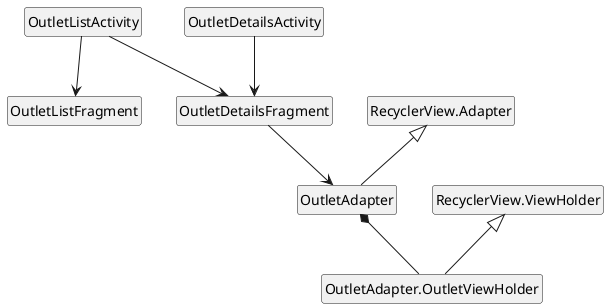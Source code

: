 @startuml

skinparam monochrome true

hide circle
hide empty methods
hide empty attributes

set namespaceSeparator none

class OutletListActivity
class OutletDetailsActivity
class OutletListFragment
class OutletDetailsFragment

class OutletAdapter
class OutletAdapter.OutletViewHolder

class RecyclerView.Adapter
class RecyclerView.ViewHolder

'AppCompatActivity <|-- OutletListActivity
'AppCompatActivity <|-- OutletDetailsActivity

'Fragment <|-- OutletListFragment
'Fragment <|-- OutletDetailsFragment

OutletListActivity --> OutletDetailsFragment
OutletListActivity --> OutletListFragment
OutletDetailsActivity --> OutletDetailsFragment

OutletDetailsFragment --> OutletAdapter
OutletAdapter *-- OutletAdapter.OutletViewHolder

RecyclerView.Adapter <|-- OutletAdapter
RecyclerView.ViewHolder <|-- OutletAdapter.OutletViewHolder

@enduml
